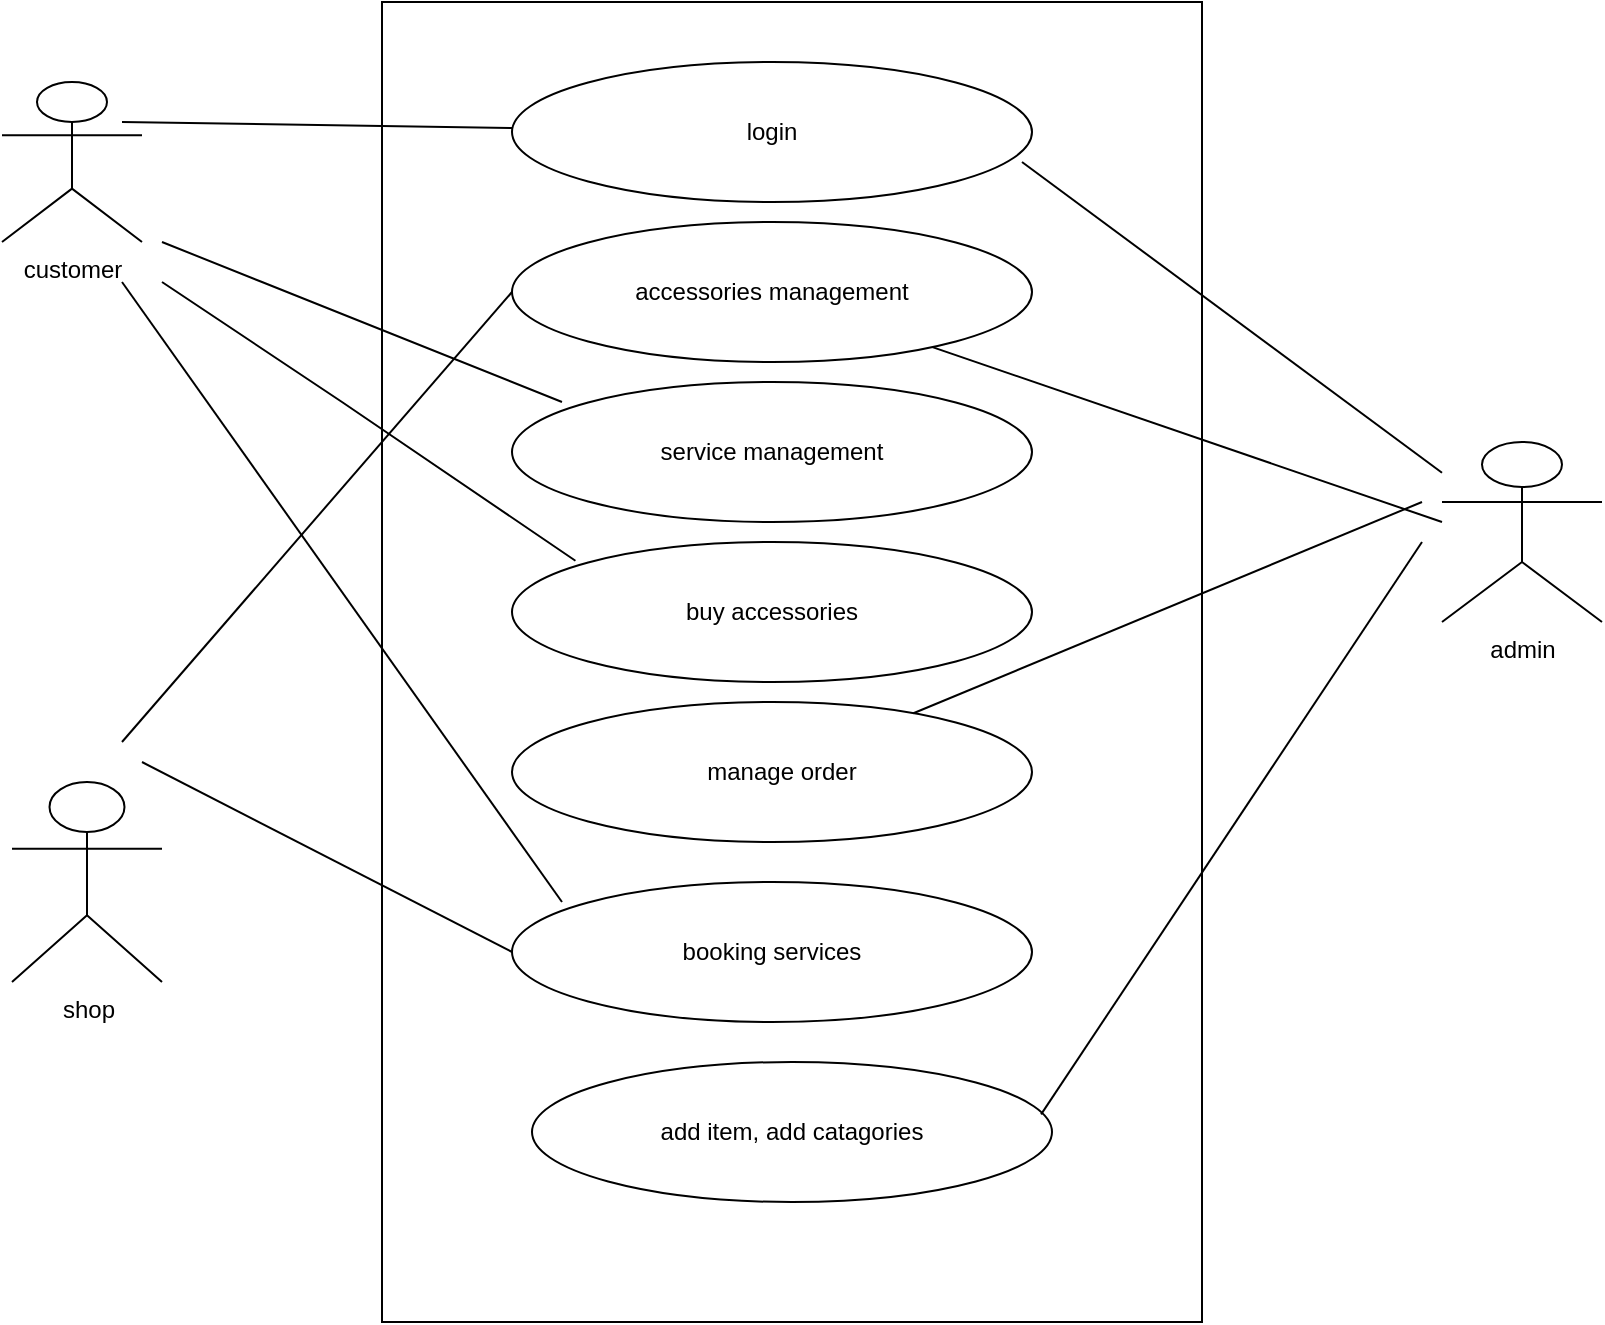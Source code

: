 <mxfile version="20.1.3" type="device"><diagram id="AmUvQzj9OQV225ilbWrH" name="Page-1"><mxGraphModel dx="1038" dy="571" grid="1" gridSize="10" guides="1" tooltips="1" connect="1" arrows="1" fold="1" page="1" pageScale="1" pageWidth="850" pageHeight="1100" math="0" shadow="0"><root><mxCell id="0"/><mxCell id="1" parent="0"/><mxCell id="DLKzSYWcgiewzVyqYeEI-2" value="" style="rounded=0;whiteSpace=wrap;html=1;" parent="1" vertex="1"><mxGeometry x="230" y="90" width="410" height="660" as="geometry"/></mxCell><mxCell id="DLKzSYWcgiewzVyqYeEI-3" value="" style="ellipse;whiteSpace=wrap;html=1;" parent="1" vertex="1"><mxGeometry x="295" y="120" width="260" height="70" as="geometry"/></mxCell><mxCell id="DLKzSYWcgiewzVyqYeEI-4" value="" style="ellipse;whiteSpace=wrap;html=1;" parent="1" vertex="1"><mxGeometry x="295" y="200" width="260" height="70" as="geometry"/></mxCell><mxCell id="DLKzSYWcgiewzVyqYeEI-5" value="" style="ellipse;whiteSpace=wrap;html=1;" parent="1" vertex="1"><mxGeometry x="295" y="360" width="260" height="70" as="geometry"/></mxCell><mxCell id="DLKzSYWcgiewzVyqYeEI-6" value="" style="ellipse;whiteSpace=wrap;html=1;" parent="1" vertex="1"><mxGeometry x="295" y="280" width="260" height="70" as="geometry"/></mxCell><mxCell id="DLKzSYWcgiewzVyqYeEI-7" value="" style="ellipse;whiteSpace=wrap;html=1;" parent="1" vertex="1"><mxGeometry x="295" y="530" width="260" height="70" as="geometry"/></mxCell><mxCell id="DLKzSYWcgiewzVyqYeEI-8" value="" style="ellipse;whiteSpace=wrap;html=1;" parent="1" vertex="1"><mxGeometry x="295" y="440" width="260" height="70" as="geometry"/></mxCell><mxCell id="DLKzSYWcgiewzVyqYeEI-9" value="" style="ellipse;whiteSpace=wrap;html=1;" parent="1" vertex="1"><mxGeometry x="305" y="620" width="260" height="70" as="geometry"/></mxCell><mxCell id="DLKzSYWcgiewzVyqYeEI-10" value="login" style="text;html=1;strokeColor=none;fillColor=none;align=center;verticalAlign=middle;whiteSpace=wrap;rounded=0;" parent="1" vertex="1"><mxGeometry x="395" y="140" width="60" height="30" as="geometry"/></mxCell><mxCell id="DLKzSYWcgiewzVyqYeEI-11" value="accessories management" style="text;html=1;strokeColor=none;fillColor=none;align=center;verticalAlign=middle;whiteSpace=wrap;rounded=0;" parent="1" vertex="1"><mxGeometry x="350" y="220" width="150" height="30" as="geometry"/></mxCell><mxCell id="DLKzSYWcgiewzVyqYeEI-12" value="service management" style="text;html=1;strokeColor=none;fillColor=none;align=center;verticalAlign=middle;whiteSpace=wrap;rounded=0;" parent="1" vertex="1"><mxGeometry x="330" y="300" width="190" height="30" as="geometry"/></mxCell><mxCell id="DLKzSYWcgiewzVyqYeEI-13" value="buy accessories" style="text;html=1;strokeColor=none;fillColor=none;align=center;verticalAlign=middle;whiteSpace=wrap;rounded=0;" parent="1" vertex="1"><mxGeometry x="350" y="380" width="150" height="30" as="geometry"/></mxCell><mxCell id="DLKzSYWcgiewzVyqYeEI-14" value="manage order" style="text;html=1;strokeColor=none;fillColor=none;align=center;verticalAlign=middle;whiteSpace=wrap;rounded=0;" parent="1" vertex="1"><mxGeometry x="370" y="460" width="120" height="30" as="geometry"/></mxCell><mxCell id="DLKzSYWcgiewzVyqYeEI-15" value="booking services" style="text;html=1;strokeColor=none;fillColor=none;align=center;verticalAlign=middle;whiteSpace=wrap;rounded=0;" parent="1" vertex="1"><mxGeometry x="360" y="550" width="130" height="30" as="geometry"/></mxCell><mxCell id="DLKzSYWcgiewzVyqYeEI-16" value="add item, add catagories" style="text;html=1;strokeColor=none;fillColor=none;align=center;verticalAlign=middle;whiteSpace=wrap;rounded=0;" parent="1" vertex="1"><mxGeometry x="340" y="640" width="190" height="30" as="geometry"/></mxCell><mxCell id="DLKzSYWcgiewzVyqYeEI-18" value="customer" style="shape=umlActor;verticalLabelPosition=bottom;verticalAlign=top;html=1;outlineConnect=0;" parent="1" vertex="1"><mxGeometry x="40" y="130" width="70" height="80" as="geometry"/></mxCell><mxCell id="DLKzSYWcgiewzVyqYeEI-19" value="shop" style="shape=umlActor;verticalLabelPosition=bottom;verticalAlign=top;html=1;outlineConnect=0;" parent="1" vertex="1"><mxGeometry x="45" y="480" width="75" height="100" as="geometry"/></mxCell><mxCell id="DLKzSYWcgiewzVyqYeEI-20" value="admin" style="shape=umlActor;verticalLabelPosition=bottom;verticalAlign=top;html=1;outlineConnect=0;" parent="1" vertex="1"><mxGeometry x="760" y="310" width="80" height="90" as="geometry"/></mxCell><mxCell id="XYGtQ0hSsrSZut9-otE5-1" value="" style="endArrow=none;html=1;rounded=0;" edge="1" parent="1" source="DLKzSYWcgiewzVyqYeEI-3"><mxGeometry width="50" height="50" relative="1" as="geometry"><mxPoint x="400" y="320" as="sourcePoint"/><mxPoint x="100" y="150" as="targetPoint"/><Array as="points"><mxPoint x="100" y="150"/></Array></mxGeometry></mxCell><mxCell id="XYGtQ0hSsrSZut9-otE5-4" value="" style="endArrow=none;html=1;rounded=0;" edge="1" parent="1"><mxGeometry width="50" height="50" relative="1" as="geometry"><mxPoint x="320" y="290" as="sourcePoint"/><mxPoint x="170" y="230" as="targetPoint"/><Array as="points"><mxPoint x="170" y="230"/><mxPoint x="120" y="210"/></Array></mxGeometry></mxCell><mxCell id="XYGtQ0hSsrSZut9-otE5-5" value="" style="endArrow=none;html=1;rounded=0;exitX=0.122;exitY=0.134;exitDx=0;exitDy=0;exitPerimeter=0;" edge="1" parent="1" source="DLKzSYWcgiewzVyqYeEI-5"><mxGeometry width="50" height="50" relative="1" as="geometry"><mxPoint x="400" y="320" as="sourcePoint"/><mxPoint x="120" y="230" as="targetPoint"/><Array as="points"><mxPoint x="210" y="290"/></Array></mxGeometry></mxCell><mxCell id="XYGtQ0hSsrSZut9-otE5-6" value="" style="endArrow=none;html=1;rounded=0;" edge="1" parent="1"><mxGeometry width="50" height="50" relative="1" as="geometry"><mxPoint x="320" y="540" as="sourcePoint"/><mxPoint x="100" y="230" as="targetPoint"/></mxGeometry></mxCell><mxCell id="XYGtQ0hSsrSZut9-otE5-7" value="" style="endArrow=none;html=1;rounded=0;entryX=0;entryY=0.5;entryDx=0;entryDy=0;" edge="1" parent="1" target="DLKzSYWcgiewzVyqYeEI-4"><mxGeometry width="50" height="50" relative="1" as="geometry"><mxPoint x="100" y="460" as="sourcePoint"/><mxPoint x="450" y="270" as="targetPoint"/></mxGeometry></mxCell><mxCell id="XYGtQ0hSsrSZut9-otE5-8" value="" style="endArrow=none;html=1;rounded=0;entryX=0;entryY=0.5;entryDx=0;entryDy=0;" edge="1" parent="1" target="DLKzSYWcgiewzVyqYeEI-7"><mxGeometry width="50" height="50" relative="1" as="geometry"><mxPoint x="110" y="470" as="sourcePoint"/><mxPoint x="320" y="932.4" as="targetPoint"/></mxGeometry></mxCell><mxCell id="XYGtQ0hSsrSZut9-otE5-9" value="" style="endArrow=none;html=1;rounded=0;exitX=0.979;exitY=0.374;exitDx=0;exitDy=0;exitPerimeter=0;" edge="1" parent="1" source="DLKzSYWcgiewzVyqYeEI-9"><mxGeometry width="50" height="50" relative="1" as="geometry"><mxPoint x="120" y="480" as="sourcePoint"/><mxPoint x="750" y="360" as="targetPoint"/><Array as="points"><mxPoint x="750" y="360"/></Array></mxGeometry></mxCell><mxCell id="XYGtQ0hSsrSZut9-otE5-10" value="" style="endArrow=none;html=1;rounded=0;" edge="1" parent="1" source="DLKzSYWcgiewzVyqYeEI-8"><mxGeometry width="50" height="50" relative="1" as="geometry"><mxPoint x="569.54" y="656.18" as="sourcePoint"/><mxPoint x="750" y="340" as="targetPoint"/><Array as="points"/></mxGeometry></mxCell><mxCell id="XYGtQ0hSsrSZut9-otE5-11" value="" style="endArrow=none;html=1;rounded=0;" edge="1" parent="1" source="DLKzSYWcgiewzVyqYeEI-4"><mxGeometry width="50" height="50" relative="1" as="geometry"><mxPoint x="505.706" y="455.63" as="sourcePoint"/><mxPoint x="760" y="350" as="targetPoint"/><Array as="points"/></mxGeometry></mxCell><mxCell id="XYGtQ0hSsrSZut9-otE5-12" value="" style="endArrow=none;html=1;rounded=0;" edge="1" parent="1" target="DLKzSYWcgiewzVyqYeEI-20"><mxGeometry width="50" height="50" relative="1" as="geometry"><mxPoint x="549.996" y="170.0" as="sourcePoint"/><mxPoint x="804.77" y="257.46" as="targetPoint"/><Array as="points"/></mxGeometry></mxCell></root></mxGraphModel></diagram></mxfile>